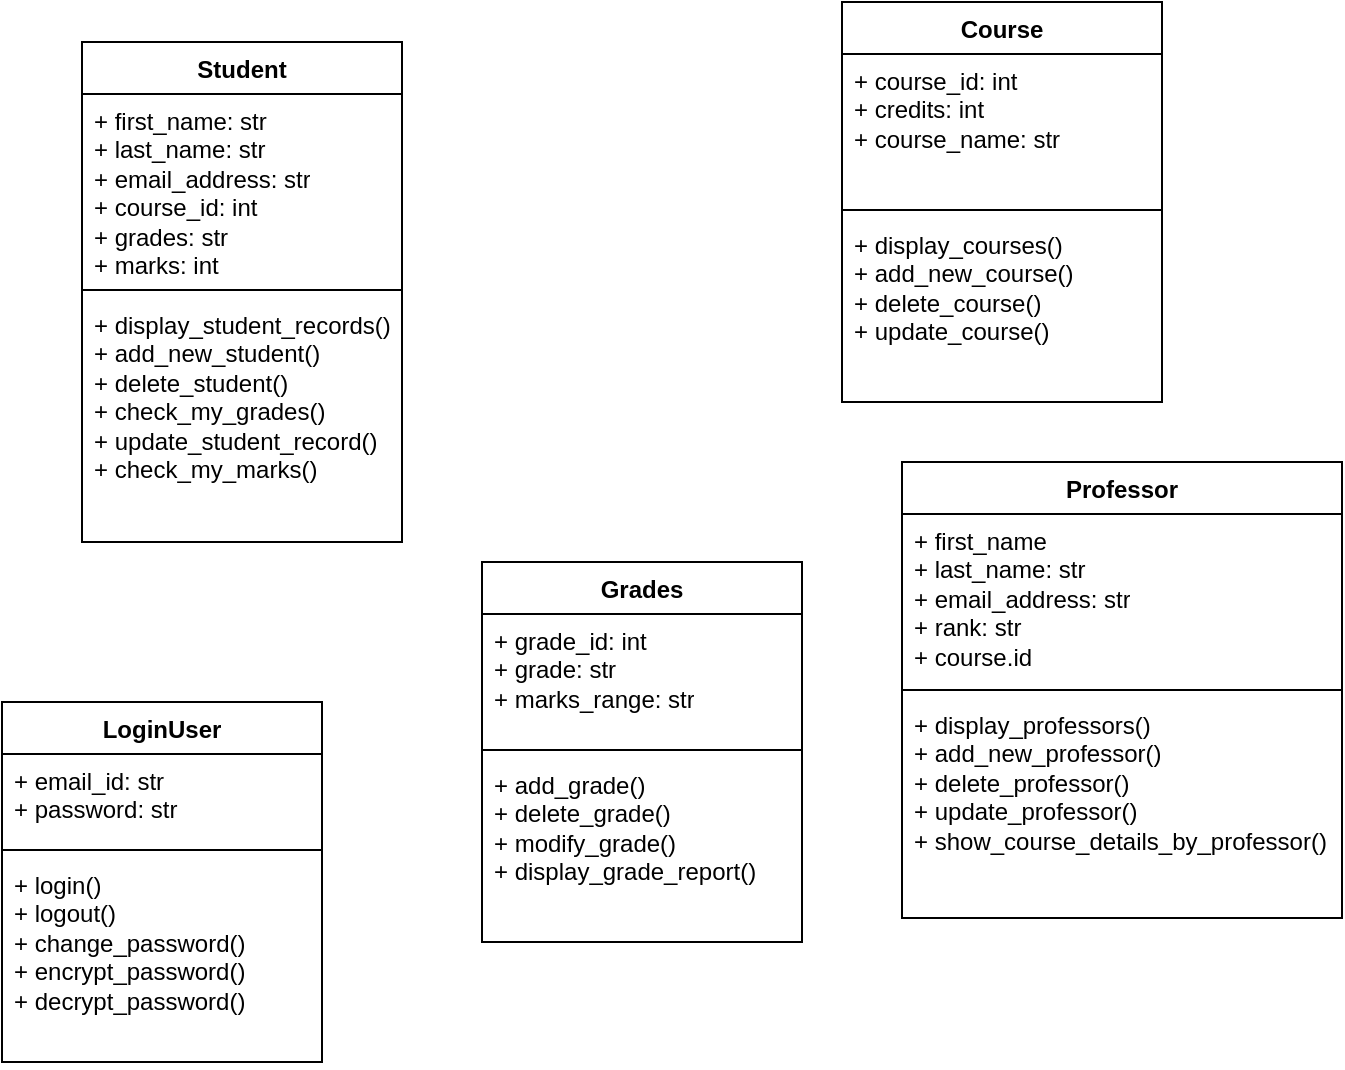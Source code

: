 <mxfile version="26.0.14">
  <diagram id="C5RBs43oDa-KdzZeNtuy" name="Page-1">
    <mxGraphModel dx="1434" dy="676" grid="1" gridSize="10" guides="1" tooltips="1" connect="1" arrows="1" fold="1" page="1" pageScale="1" pageWidth="827" pageHeight="1169" math="0" shadow="0">
      <root>
        <mxCell id="WIyWlLk6GJQsqaUBKTNV-0" />
        <mxCell id="WIyWlLk6GJQsqaUBKTNV-1" parent="WIyWlLk6GJQsqaUBKTNV-0" />
        <mxCell id="fx0zeS7ggwG3Q2NJHzNw-10" value="Student" style="swimlane;fontStyle=1;align=center;verticalAlign=top;childLayout=stackLayout;horizontal=1;startSize=26;horizontalStack=0;resizeParent=1;resizeParentMax=0;resizeLast=0;collapsible=1;marginBottom=0;whiteSpace=wrap;html=1;" parent="WIyWlLk6GJQsqaUBKTNV-1" vertex="1">
          <mxGeometry x="130" y="290" width="160" height="250" as="geometry" />
        </mxCell>
        <mxCell id="fx0zeS7ggwG3Q2NJHzNw-11" value="+ first_name: str&lt;div&gt;+ last_name: str&lt;/div&gt;&lt;div&gt;+ email_address: str&lt;/div&gt;&lt;div&gt;+ course_id: int&lt;/div&gt;&lt;div&gt;+ grades: str&lt;/div&gt;&lt;div&gt;+ marks: int&lt;/div&gt;" style="text;strokeColor=none;fillColor=none;align=left;verticalAlign=top;spacingLeft=4;spacingRight=4;overflow=hidden;rotatable=0;points=[[0,0.5],[1,0.5]];portConstraint=eastwest;whiteSpace=wrap;html=1;" parent="fx0zeS7ggwG3Q2NJHzNw-10" vertex="1">
          <mxGeometry y="26" width="160" height="94" as="geometry" />
        </mxCell>
        <mxCell id="fx0zeS7ggwG3Q2NJHzNw-12" value="" style="line;strokeWidth=1;fillColor=none;align=left;verticalAlign=middle;spacingTop=-1;spacingLeft=3;spacingRight=3;rotatable=0;labelPosition=right;points=[];portConstraint=eastwest;strokeColor=inherit;" parent="fx0zeS7ggwG3Q2NJHzNw-10" vertex="1">
          <mxGeometry y="120" width="160" height="8" as="geometry" />
        </mxCell>
        <mxCell id="fx0zeS7ggwG3Q2NJHzNw-13" value="+ display_student_records()&lt;div&gt;+ add_new_student()&lt;/div&gt;&lt;div&gt;+ delete_student()&lt;/div&gt;&lt;div&gt;+ check_my_grades()&lt;/div&gt;&lt;div&gt;+ update_student_record()&lt;/div&gt;&lt;div&gt;+ check_my_marks()&lt;/div&gt;&lt;div&gt;&lt;br&gt;&lt;/div&gt;" style="text;strokeColor=none;fillColor=none;align=left;verticalAlign=top;spacingLeft=4;spacingRight=4;overflow=hidden;rotatable=0;points=[[0,0.5],[1,0.5]];portConstraint=eastwest;whiteSpace=wrap;html=1;" parent="fx0zeS7ggwG3Q2NJHzNw-10" vertex="1">
          <mxGeometry y="128" width="160" height="122" as="geometry" />
        </mxCell>
        <mxCell id="fx0zeS7ggwG3Q2NJHzNw-14" value="Course" style="swimlane;fontStyle=1;align=center;verticalAlign=top;childLayout=stackLayout;horizontal=1;startSize=26;horizontalStack=0;resizeParent=1;resizeParentMax=0;resizeLast=0;collapsible=1;marginBottom=0;whiteSpace=wrap;html=1;" parent="WIyWlLk6GJQsqaUBKTNV-1" vertex="1">
          <mxGeometry x="510" y="270" width="160" height="200" as="geometry" />
        </mxCell>
        <mxCell id="fx0zeS7ggwG3Q2NJHzNw-15" value="+ course_id: int&lt;div&gt;+ credits: int&lt;/div&gt;&lt;div&gt;+ course_name: str&lt;/div&gt;" style="text;strokeColor=none;fillColor=none;align=left;verticalAlign=top;spacingLeft=4;spacingRight=4;overflow=hidden;rotatable=0;points=[[0,0.5],[1,0.5]];portConstraint=eastwest;whiteSpace=wrap;html=1;" parent="fx0zeS7ggwG3Q2NJHzNw-14" vertex="1">
          <mxGeometry y="26" width="160" height="74" as="geometry" />
        </mxCell>
        <mxCell id="fx0zeS7ggwG3Q2NJHzNw-16" value="" style="line;strokeWidth=1;fillColor=none;align=left;verticalAlign=middle;spacingTop=-1;spacingLeft=3;spacingRight=3;rotatable=0;labelPosition=right;points=[];portConstraint=eastwest;strokeColor=inherit;" parent="fx0zeS7ggwG3Q2NJHzNw-14" vertex="1">
          <mxGeometry y="100" width="160" height="8" as="geometry" />
        </mxCell>
        <mxCell id="fx0zeS7ggwG3Q2NJHzNw-17" value="+ display_courses()&lt;div&gt;+ add_new_course()&lt;/div&gt;&lt;div&gt;+ delete_course()&lt;/div&gt;&lt;div&gt;+ update_course()&lt;/div&gt;" style="text;strokeColor=none;fillColor=none;align=left;verticalAlign=top;spacingLeft=4;spacingRight=4;overflow=hidden;rotatable=0;points=[[0,0.5],[1,0.5]];portConstraint=eastwest;whiteSpace=wrap;html=1;" parent="fx0zeS7ggwG3Q2NJHzNw-14" vertex="1">
          <mxGeometry y="108" width="160" height="92" as="geometry" />
        </mxCell>
        <mxCell id="fx0zeS7ggwG3Q2NJHzNw-22" value="Professor" style="swimlane;fontStyle=1;align=center;verticalAlign=top;childLayout=stackLayout;horizontal=1;startSize=26;horizontalStack=0;resizeParent=1;resizeParentMax=0;resizeLast=0;collapsible=1;marginBottom=0;whiteSpace=wrap;html=1;" parent="WIyWlLk6GJQsqaUBKTNV-1" vertex="1">
          <mxGeometry x="540" y="500" width="220" height="228" as="geometry" />
        </mxCell>
        <mxCell id="fx0zeS7ggwG3Q2NJHzNw-23" value="+ first_name&lt;div&gt;+ last_name: str&lt;/div&gt;&lt;div&gt;+ email_address: str&lt;/div&gt;&lt;div&gt;+ rank: str&lt;/div&gt;&lt;div&gt;+ course.id&lt;/div&gt;" style="text;strokeColor=none;fillColor=none;align=left;verticalAlign=top;spacingLeft=4;spacingRight=4;overflow=hidden;rotatable=0;points=[[0,0.5],[1,0.5]];portConstraint=eastwest;whiteSpace=wrap;html=1;" parent="fx0zeS7ggwG3Q2NJHzNw-22" vertex="1">
          <mxGeometry y="26" width="220" height="84" as="geometry" />
        </mxCell>
        <mxCell id="fx0zeS7ggwG3Q2NJHzNw-24" value="" style="line;strokeWidth=1;fillColor=none;align=left;verticalAlign=middle;spacingTop=-1;spacingLeft=3;spacingRight=3;rotatable=0;labelPosition=right;points=[];portConstraint=eastwest;strokeColor=inherit;" parent="fx0zeS7ggwG3Q2NJHzNw-22" vertex="1">
          <mxGeometry y="110" width="220" height="8" as="geometry" />
        </mxCell>
        <mxCell id="fx0zeS7ggwG3Q2NJHzNw-25" value="+ display_professors()&lt;div&gt;+ add_new_professor()&lt;/div&gt;&lt;div&gt;+ delete_professor()&lt;/div&gt;&lt;div&gt;+ update_professor()&lt;/div&gt;&lt;div&gt;+ show_course_details_by_professor()&lt;/div&gt;" style="text;strokeColor=none;fillColor=none;align=left;verticalAlign=top;spacingLeft=4;spacingRight=4;overflow=hidden;rotatable=0;points=[[0,0.5],[1,0.5]];portConstraint=eastwest;whiteSpace=wrap;html=1;" parent="fx0zeS7ggwG3Q2NJHzNw-22" vertex="1">
          <mxGeometry y="118" width="220" height="110" as="geometry" />
        </mxCell>
        <mxCell id="fx0zeS7ggwG3Q2NJHzNw-26" value="LoginUser" style="swimlane;fontStyle=1;align=center;verticalAlign=top;childLayout=stackLayout;horizontal=1;startSize=26;horizontalStack=0;resizeParent=1;resizeParentMax=0;resizeLast=0;collapsible=1;marginBottom=0;whiteSpace=wrap;html=1;" parent="WIyWlLk6GJQsqaUBKTNV-1" vertex="1">
          <mxGeometry x="90" y="620" width="160" height="180" as="geometry" />
        </mxCell>
        <mxCell id="fx0zeS7ggwG3Q2NJHzNw-27" value="+ email_id: str&lt;div&gt;+ password: str&lt;/div&gt;" style="text;strokeColor=none;fillColor=none;align=left;verticalAlign=top;spacingLeft=4;spacingRight=4;overflow=hidden;rotatable=0;points=[[0,0.5],[1,0.5]];portConstraint=eastwest;whiteSpace=wrap;html=1;" parent="fx0zeS7ggwG3Q2NJHzNw-26" vertex="1">
          <mxGeometry y="26" width="160" height="44" as="geometry" />
        </mxCell>
        <mxCell id="fx0zeS7ggwG3Q2NJHzNw-28" value="" style="line;strokeWidth=1;fillColor=none;align=left;verticalAlign=middle;spacingTop=-1;spacingLeft=3;spacingRight=3;rotatable=0;labelPosition=right;points=[];portConstraint=eastwest;strokeColor=inherit;" parent="fx0zeS7ggwG3Q2NJHzNw-26" vertex="1">
          <mxGeometry y="70" width="160" height="8" as="geometry" />
        </mxCell>
        <mxCell id="fx0zeS7ggwG3Q2NJHzNw-29" value="+ login()&lt;div&gt;+ logout()&lt;/div&gt;&lt;div&gt;+ change_password()&lt;/div&gt;&lt;div&gt;+ encrypt_password()&lt;/div&gt;&lt;div&gt;+ decrypt_password()&lt;/div&gt;" style="text;strokeColor=none;fillColor=none;align=left;verticalAlign=top;spacingLeft=4;spacingRight=4;overflow=hidden;rotatable=0;points=[[0,0.5],[1,0.5]];portConstraint=eastwest;whiteSpace=wrap;html=1;" parent="fx0zeS7ggwG3Q2NJHzNw-26" vertex="1">
          <mxGeometry y="78" width="160" height="102" as="geometry" />
        </mxCell>
        <mxCell id="frMcVBluVbIt9hRwkk89-0" value="Grades" style="swimlane;fontStyle=1;align=center;verticalAlign=top;childLayout=stackLayout;horizontal=1;startSize=26;horizontalStack=0;resizeParent=1;resizeParentMax=0;resizeLast=0;collapsible=1;marginBottom=0;whiteSpace=wrap;html=1;" vertex="1" parent="WIyWlLk6GJQsqaUBKTNV-1">
          <mxGeometry x="330" y="550" width="160" height="190" as="geometry" />
        </mxCell>
        <mxCell id="frMcVBluVbIt9hRwkk89-1" value="+ grade_id: int&lt;div&gt;+ grade: str&lt;/div&gt;&lt;div&gt;+ marks_range: str&lt;/div&gt;&lt;div&gt;&lt;br&gt;&lt;/div&gt;&lt;div&gt;&lt;br&gt;&lt;/div&gt;" style="text;strokeColor=none;fillColor=none;align=left;verticalAlign=top;spacingLeft=4;spacingRight=4;overflow=hidden;rotatable=0;points=[[0,0.5],[1,0.5]];portConstraint=eastwest;whiteSpace=wrap;html=1;" vertex="1" parent="frMcVBluVbIt9hRwkk89-0">
          <mxGeometry y="26" width="160" height="64" as="geometry" />
        </mxCell>
        <mxCell id="frMcVBluVbIt9hRwkk89-2" value="" style="line;strokeWidth=1;fillColor=none;align=left;verticalAlign=middle;spacingTop=-1;spacingLeft=3;spacingRight=3;rotatable=0;labelPosition=right;points=[];portConstraint=eastwest;strokeColor=inherit;" vertex="1" parent="frMcVBluVbIt9hRwkk89-0">
          <mxGeometry y="90" width="160" height="8" as="geometry" />
        </mxCell>
        <mxCell id="frMcVBluVbIt9hRwkk89-3" value="+ add_grade()&lt;div&gt;+ delete_grade()&lt;/div&gt;&lt;div&gt;+ modify_grade()&lt;/div&gt;&lt;div&gt;+ display_grade_report()&lt;/div&gt;" style="text;strokeColor=none;fillColor=none;align=left;verticalAlign=top;spacingLeft=4;spacingRight=4;overflow=hidden;rotatable=0;points=[[0,0.5],[1,0.5]];portConstraint=eastwest;whiteSpace=wrap;html=1;" vertex="1" parent="frMcVBluVbIt9hRwkk89-0">
          <mxGeometry y="98" width="160" height="92" as="geometry" />
        </mxCell>
      </root>
    </mxGraphModel>
  </diagram>
</mxfile>

